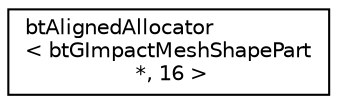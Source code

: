digraph "Graphical Class Hierarchy"
{
  edge [fontname="Helvetica",fontsize="10",labelfontname="Helvetica",labelfontsize="10"];
  node [fontname="Helvetica",fontsize="10",shape=record];
  rankdir="LR";
  Node1 [label="btAlignedAllocator\l\< btGImpactMeshShapePart\l *, 16 \>",height=0.2,width=0.4,color="black", fillcolor="white", style="filled",URL="$classbt_aligned_allocator.html"];
}
